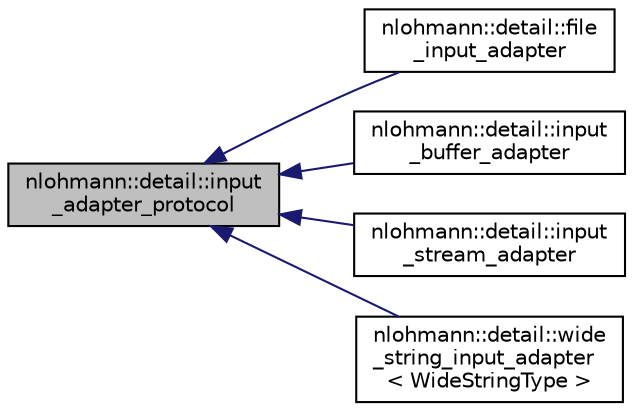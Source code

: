 digraph "nlohmann::detail::input_adapter_protocol"
{
 // INTERACTIVE_SVG=YES
 // LATEX_PDF_SIZE
  edge [fontname="Helvetica",fontsize="10",labelfontname="Helvetica",labelfontsize="10"];
  node [fontname="Helvetica",fontsize="10",shape=record];
  rankdir="LR";
  Node1 [label="nlohmann::detail::input\l_adapter_protocol",height=0.2,width=0.4,color="black", fillcolor="grey75", style="filled", fontcolor="black",tooltip="abstract input adapter interface"];
  Node1 -> Node2 [dir="back",color="midnightblue",fontsize="10",style="solid"];
  Node2 [label="nlohmann::detail::file\l_input_adapter",height=0.2,width=0.4,color="black", fillcolor="white", style="filled",URL="$classnlohmann_1_1detail_1_1file__input__adapter.html",tooltip=" "];
  Node1 -> Node3 [dir="back",color="midnightblue",fontsize="10",style="solid"];
  Node3 [label="nlohmann::detail::input\l_buffer_adapter",height=0.2,width=0.4,color="black", fillcolor="white", style="filled",URL="$classnlohmann_1_1detail_1_1input__buffer__adapter.html",tooltip="input adapter for buffer input"];
  Node1 -> Node4 [dir="back",color="midnightblue",fontsize="10",style="solid"];
  Node4 [label="nlohmann::detail::input\l_stream_adapter",height=0.2,width=0.4,color="black", fillcolor="white", style="filled",URL="$classnlohmann_1_1detail_1_1input__stream__adapter.html",tooltip=" "];
  Node1 -> Node5 [dir="back",color="midnightblue",fontsize="10",style="solid"];
  Node5 [label="nlohmann::detail::wide\l_string_input_adapter\l\< WideStringType \>",height=0.2,width=0.4,color="black", fillcolor="white", style="filled",URL="$classnlohmann_1_1detail_1_1wide__string__input__adapter.html",tooltip=" "];
}

